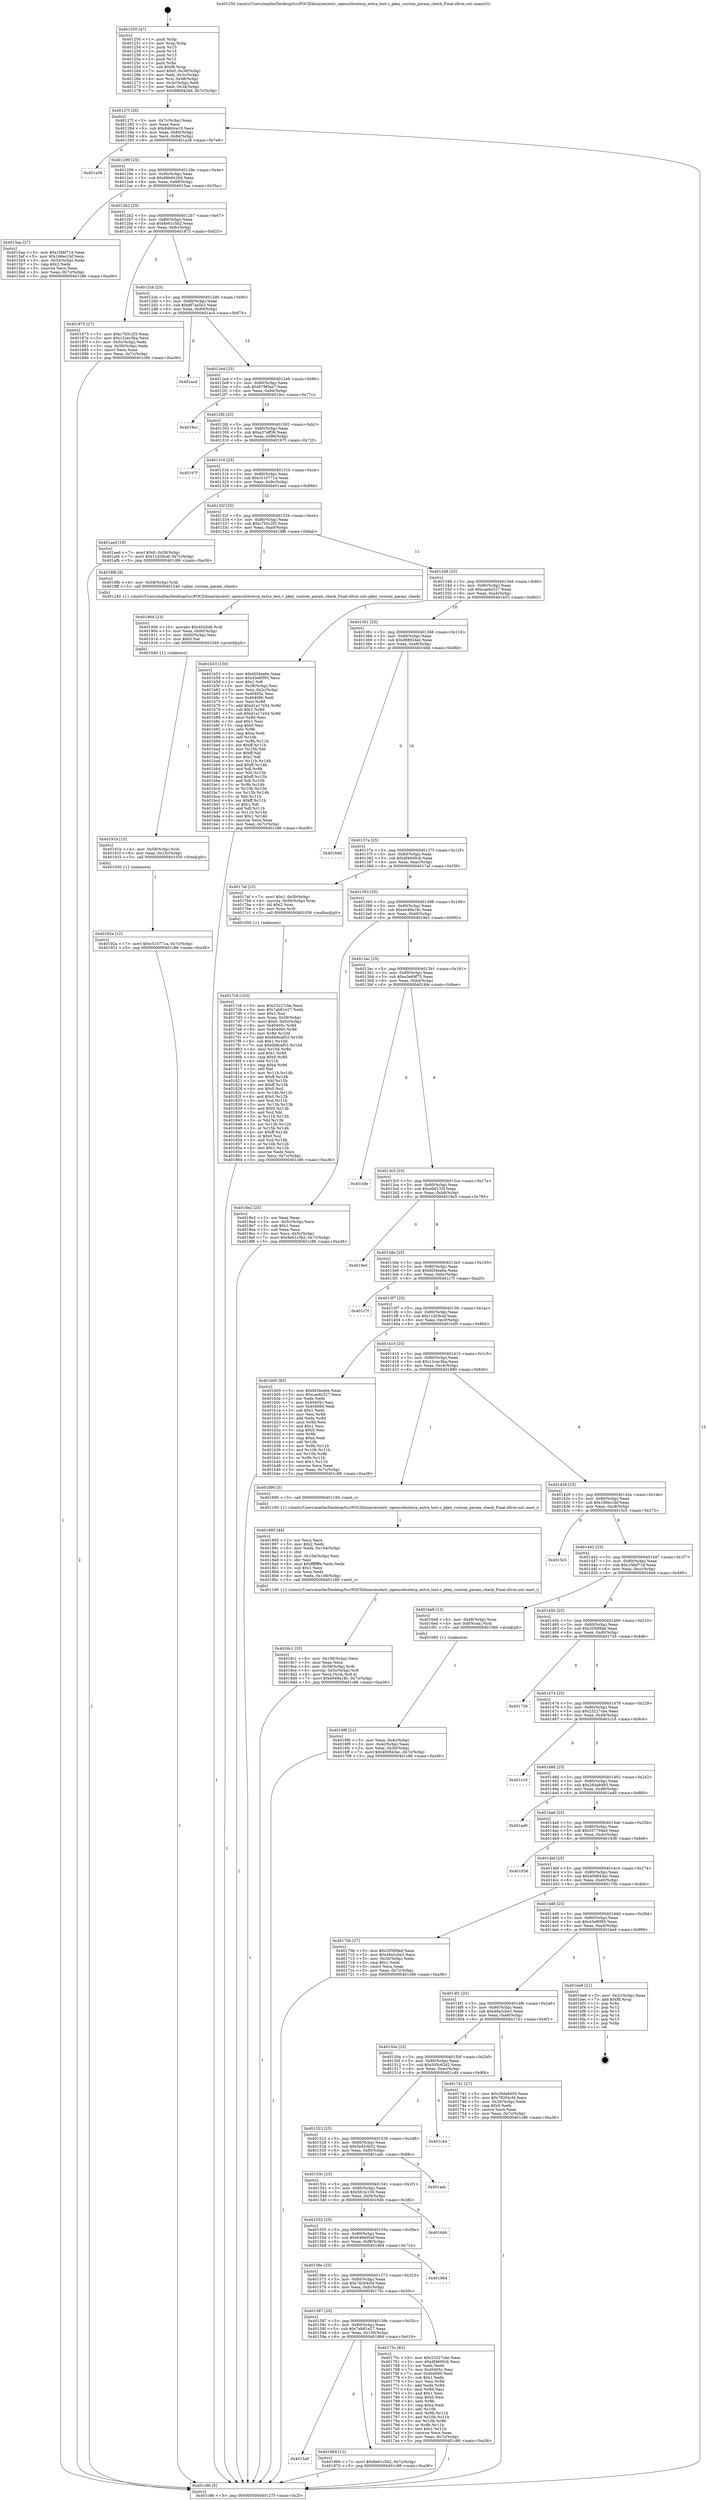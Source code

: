 digraph "0x401250" {
  label = "0x401250 (/mnt/c/Users/mathe/Desktop/tcc/POCII/binaries/extr_openssltestevp_extra_test.c_pkey_custom_param_check_Final-ollvm.out::main(0))"
  labelloc = "t"
  node[shape=record]

  Entry [label="",width=0.3,height=0.3,shape=circle,fillcolor=black,style=filled]
  "0x40127f" [label="{
     0x40127f [26]\l
     | [instrs]\l
     &nbsp;&nbsp;0x40127f \<+3\>: mov -0x7c(%rbp),%eax\l
     &nbsp;&nbsp;0x401282 \<+2\>: mov %eax,%ecx\l
     &nbsp;&nbsp;0x401284 \<+6\>: sub $0x8460ca10,%ecx\l
     &nbsp;&nbsp;0x40128a \<+3\>: mov %eax,-0x80(%rbp)\l
     &nbsp;&nbsp;0x40128d \<+6\>: mov %ecx,-0x84(%rbp)\l
     &nbsp;&nbsp;0x401293 \<+6\>: je 0000000000401a38 \<main+0x7e8\>\l
  }"]
  "0x401a38" [label="{
     0x401a38\l
  }", style=dashed]
  "0x401299" [label="{
     0x401299 [25]\l
     | [instrs]\l
     &nbsp;&nbsp;0x401299 \<+5\>: jmp 000000000040129e \<main+0x4e\>\l
     &nbsp;&nbsp;0x40129e \<+3\>: mov -0x80(%rbp),%eax\l
     &nbsp;&nbsp;0x4012a1 \<+5\>: sub $0x89b9426d,%eax\l
     &nbsp;&nbsp;0x4012a6 \<+6\>: mov %eax,-0x88(%rbp)\l
     &nbsp;&nbsp;0x4012ac \<+6\>: je 00000000004015aa \<main+0x35a\>\l
  }"]
  Exit [label="",width=0.3,height=0.3,shape=circle,fillcolor=black,style=filled,peripheries=2]
  "0x4015aa" [label="{
     0x4015aa [27]\l
     | [instrs]\l
     &nbsp;&nbsp;0x4015aa \<+5\>: mov $0x1f4bf71d,%eax\l
     &nbsp;&nbsp;0x4015af \<+5\>: mov $0x166ec1bf,%ecx\l
     &nbsp;&nbsp;0x4015b4 \<+3\>: mov -0x34(%rbp),%edx\l
     &nbsp;&nbsp;0x4015b7 \<+3\>: cmp $0x2,%edx\l
     &nbsp;&nbsp;0x4015ba \<+3\>: cmovne %ecx,%eax\l
     &nbsp;&nbsp;0x4015bd \<+3\>: mov %eax,-0x7c(%rbp)\l
     &nbsp;&nbsp;0x4015c0 \<+5\>: jmp 0000000000401c86 \<main+0xa36\>\l
  }"]
  "0x4012b2" [label="{
     0x4012b2 [25]\l
     | [instrs]\l
     &nbsp;&nbsp;0x4012b2 \<+5\>: jmp 00000000004012b7 \<main+0x67\>\l
     &nbsp;&nbsp;0x4012b7 \<+3\>: mov -0x80(%rbp),%eax\l
     &nbsp;&nbsp;0x4012ba \<+5\>: sub $0x8e61c5b2,%eax\l
     &nbsp;&nbsp;0x4012bf \<+6\>: mov %eax,-0x8c(%rbp)\l
     &nbsp;&nbsp;0x4012c5 \<+6\>: je 0000000000401875 \<main+0x625\>\l
  }"]
  "0x401c86" [label="{
     0x401c86 [5]\l
     | [instrs]\l
     &nbsp;&nbsp;0x401c86 \<+5\>: jmp 000000000040127f \<main+0x2f\>\l
  }"]
  "0x401250" [label="{
     0x401250 [47]\l
     | [instrs]\l
     &nbsp;&nbsp;0x401250 \<+1\>: push %rbp\l
     &nbsp;&nbsp;0x401251 \<+3\>: mov %rsp,%rbp\l
     &nbsp;&nbsp;0x401254 \<+2\>: push %r15\l
     &nbsp;&nbsp;0x401256 \<+2\>: push %r14\l
     &nbsp;&nbsp;0x401258 \<+2\>: push %r13\l
     &nbsp;&nbsp;0x40125a \<+2\>: push %r12\l
     &nbsp;&nbsp;0x40125c \<+1\>: push %rbx\l
     &nbsp;&nbsp;0x40125d \<+7\>: sub $0xf8,%rsp\l
     &nbsp;&nbsp;0x401264 \<+7\>: movl $0x0,-0x38(%rbp)\l
     &nbsp;&nbsp;0x40126b \<+3\>: mov %edi,-0x3c(%rbp)\l
     &nbsp;&nbsp;0x40126e \<+4\>: mov %rsi,-0x48(%rbp)\l
     &nbsp;&nbsp;0x401272 \<+3\>: mov -0x3c(%rbp),%edi\l
     &nbsp;&nbsp;0x401275 \<+3\>: mov %edi,-0x34(%rbp)\l
     &nbsp;&nbsp;0x401278 \<+7\>: movl $0x89b9426d,-0x7c(%rbp)\l
  }"]
  "0x40192a" [label="{
     0x40192a [12]\l
     | [instrs]\l
     &nbsp;&nbsp;0x40192a \<+7\>: movl $0xc510771a,-0x7c(%rbp)\l
     &nbsp;&nbsp;0x401931 \<+5\>: jmp 0000000000401c86 \<main+0xa36\>\l
  }"]
  "0x401875" [label="{
     0x401875 [27]\l
     | [instrs]\l
     &nbsp;&nbsp;0x401875 \<+5\>: mov $0xc7b5c2f3,%eax\l
     &nbsp;&nbsp;0x40187a \<+5\>: mov $0x12cec3ba,%ecx\l
     &nbsp;&nbsp;0x40187f \<+3\>: mov -0x5c(%rbp),%edx\l
     &nbsp;&nbsp;0x401882 \<+3\>: cmp -0x50(%rbp),%edx\l
     &nbsp;&nbsp;0x401885 \<+3\>: cmovl %ecx,%eax\l
     &nbsp;&nbsp;0x401888 \<+3\>: mov %eax,-0x7c(%rbp)\l
     &nbsp;&nbsp;0x40188b \<+5\>: jmp 0000000000401c86 \<main+0xa36\>\l
  }"]
  "0x4012cb" [label="{
     0x4012cb [25]\l
     | [instrs]\l
     &nbsp;&nbsp;0x4012cb \<+5\>: jmp 00000000004012d0 \<main+0x80\>\l
     &nbsp;&nbsp;0x4012d0 \<+3\>: mov -0x80(%rbp),%eax\l
     &nbsp;&nbsp;0x4012d3 \<+5\>: sub $0x8f7ae5e3,%eax\l
     &nbsp;&nbsp;0x4012d8 \<+6\>: mov %eax,-0x90(%rbp)\l
     &nbsp;&nbsp;0x4012de \<+6\>: je 0000000000401ac4 \<main+0x874\>\l
  }"]
  "0x40191b" [label="{
     0x40191b [15]\l
     | [instrs]\l
     &nbsp;&nbsp;0x40191b \<+4\>: mov -0x58(%rbp),%rdi\l
     &nbsp;&nbsp;0x40191f \<+6\>: mov %eax,-0x10c(%rbp)\l
     &nbsp;&nbsp;0x401925 \<+5\>: call 0000000000401030 \<free@plt\>\l
     | [calls]\l
     &nbsp;&nbsp;0x401030 \{1\} (unknown)\l
  }"]
  "0x401ac4" [label="{
     0x401ac4\l
  }", style=dashed]
  "0x4012e4" [label="{
     0x4012e4 [25]\l
     | [instrs]\l
     &nbsp;&nbsp;0x4012e4 \<+5\>: jmp 00000000004012e9 \<main+0x99\>\l
     &nbsp;&nbsp;0x4012e9 \<+3\>: mov -0x80(%rbp),%eax\l
     &nbsp;&nbsp;0x4012ec \<+5\>: sub $0x979f0aa7,%eax\l
     &nbsp;&nbsp;0x4012f1 \<+6\>: mov %eax,-0x94(%rbp)\l
     &nbsp;&nbsp;0x4012f7 \<+6\>: je 00000000004019cc \<main+0x77c\>\l
  }"]
  "0x401904" [label="{
     0x401904 [23]\l
     | [instrs]\l
     &nbsp;&nbsp;0x401904 \<+10\>: movabs $0x4020d6,%rdi\l
     &nbsp;&nbsp;0x40190e \<+3\>: mov %eax,-0x60(%rbp)\l
     &nbsp;&nbsp;0x401911 \<+3\>: mov -0x60(%rbp),%esi\l
     &nbsp;&nbsp;0x401914 \<+2\>: mov $0x0,%al\l
     &nbsp;&nbsp;0x401916 \<+5\>: call 0000000000401040 \<printf@plt\>\l
     | [calls]\l
     &nbsp;&nbsp;0x401040 \{1\} (unknown)\l
  }"]
  "0x4019cc" [label="{
     0x4019cc\l
  }", style=dashed]
  "0x4012fd" [label="{
     0x4012fd [25]\l
     | [instrs]\l
     &nbsp;&nbsp;0x4012fd \<+5\>: jmp 0000000000401302 \<main+0xb2\>\l
     &nbsp;&nbsp;0x401302 \<+3\>: mov -0x80(%rbp),%eax\l
     &nbsp;&nbsp;0x401305 \<+5\>: sub $0xa37eff36,%eax\l
     &nbsp;&nbsp;0x40130a \<+6\>: mov %eax,-0x98(%rbp)\l
     &nbsp;&nbsp;0x401310 \<+6\>: je 000000000040197f \<main+0x72f\>\l
  }"]
  "0x4018c1" [label="{
     0x4018c1 [33]\l
     | [instrs]\l
     &nbsp;&nbsp;0x4018c1 \<+6\>: mov -0x108(%rbp),%ecx\l
     &nbsp;&nbsp;0x4018c7 \<+3\>: imul %eax,%ecx\l
     &nbsp;&nbsp;0x4018ca \<+4\>: mov -0x58(%rbp),%rdi\l
     &nbsp;&nbsp;0x4018ce \<+4\>: movslq -0x5c(%rbp),%r8\l
     &nbsp;&nbsp;0x4018d2 \<+4\>: mov %ecx,(%rdi,%r8,4)\l
     &nbsp;&nbsp;0x4018d6 \<+7\>: movl $0xe049a18c,-0x7c(%rbp)\l
     &nbsp;&nbsp;0x4018dd \<+5\>: jmp 0000000000401c86 \<main+0xa36\>\l
  }"]
  "0x40197f" [label="{
     0x40197f\l
  }", style=dashed]
  "0x401316" [label="{
     0x401316 [25]\l
     | [instrs]\l
     &nbsp;&nbsp;0x401316 \<+5\>: jmp 000000000040131b \<main+0xcb\>\l
     &nbsp;&nbsp;0x40131b \<+3\>: mov -0x80(%rbp),%eax\l
     &nbsp;&nbsp;0x40131e \<+5\>: sub $0xc510771a,%eax\l
     &nbsp;&nbsp;0x401323 \<+6\>: mov %eax,-0x9c(%rbp)\l
     &nbsp;&nbsp;0x401329 \<+6\>: je 0000000000401aed \<main+0x89d\>\l
  }"]
  "0x401895" [label="{
     0x401895 [44]\l
     | [instrs]\l
     &nbsp;&nbsp;0x401895 \<+2\>: xor %ecx,%ecx\l
     &nbsp;&nbsp;0x401897 \<+5\>: mov $0x2,%edx\l
     &nbsp;&nbsp;0x40189c \<+6\>: mov %edx,-0x104(%rbp)\l
     &nbsp;&nbsp;0x4018a2 \<+1\>: cltd\l
     &nbsp;&nbsp;0x4018a3 \<+6\>: mov -0x104(%rbp),%esi\l
     &nbsp;&nbsp;0x4018a9 \<+2\>: idiv %esi\l
     &nbsp;&nbsp;0x4018ab \<+6\>: imul $0xfffffffe,%edx,%edx\l
     &nbsp;&nbsp;0x4018b1 \<+3\>: sub $0x1,%ecx\l
     &nbsp;&nbsp;0x4018b4 \<+2\>: sub %ecx,%edx\l
     &nbsp;&nbsp;0x4018b6 \<+6\>: mov %edx,-0x108(%rbp)\l
     &nbsp;&nbsp;0x4018bc \<+5\>: call 0000000000401160 \<next_i\>\l
     | [calls]\l
     &nbsp;&nbsp;0x401160 \{1\} (/mnt/c/Users/mathe/Desktop/tcc/POCII/binaries/extr_openssltestevp_extra_test.c_pkey_custom_param_check_Final-ollvm.out::next_i)\l
  }"]
  "0x401aed" [label="{
     0x401aed [19]\l
     | [instrs]\l
     &nbsp;&nbsp;0x401aed \<+7\>: movl $0x0,-0x38(%rbp)\l
     &nbsp;&nbsp;0x401af4 \<+7\>: movl $0x11d29cef,-0x7c(%rbp)\l
     &nbsp;&nbsp;0x401afb \<+5\>: jmp 0000000000401c86 \<main+0xa36\>\l
  }"]
  "0x40132f" [label="{
     0x40132f [25]\l
     | [instrs]\l
     &nbsp;&nbsp;0x40132f \<+5\>: jmp 0000000000401334 \<main+0xe4\>\l
     &nbsp;&nbsp;0x401334 \<+3\>: mov -0x80(%rbp),%eax\l
     &nbsp;&nbsp;0x401337 \<+5\>: sub $0xc7b5c2f3,%eax\l
     &nbsp;&nbsp;0x40133c \<+6\>: mov %eax,-0xa0(%rbp)\l
     &nbsp;&nbsp;0x401342 \<+6\>: je 00000000004018fb \<main+0x6ab\>\l
  }"]
  "0x4015a0" [label="{
     0x4015a0\l
  }", style=dashed]
  "0x4018fb" [label="{
     0x4018fb [9]\l
     | [instrs]\l
     &nbsp;&nbsp;0x4018fb \<+4\>: mov -0x58(%rbp),%rdi\l
     &nbsp;&nbsp;0x4018ff \<+5\>: call 0000000000401240 \<pkey_custom_param_check\>\l
     | [calls]\l
     &nbsp;&nbsp;0x401240 \{1\} (/mnt/c/Users/mathe/Desktop/tcc/POCII/binaries/extr_openssltestevp_extra_test.c_pkey_custom_param_check_Final-ollvm.out::pkey_custom_param_check)\l
  }"]
  "0x401348" [label="{
     0x401348 [25]\l
     | [instrs]\l
     &nbsp;&nbsp;0x401348 \<+5\>: jmp 000000000040134d \<main+0xfd\>\l
     &nbsp;&nbsp;0x40134d \<+3\>: mov -0x80(%rbp),%eax\l
     &nbsp;&nbsp;0x401350 \<+5\>: sub $0xcae6c527,%eax\l
     &nbsp;&nbsp;0x401355 \<+6\>: mov %eax,-0xa4(%rbp)\l
     &nbsp;&nbsp;0x40135b \<+6\>: je 0000000000401b53 \<main+0x903\>\l
  }"]
  "0x401869" [label="{
     0x401869 [12]\l
     | [instrs]\l
     &nbsp;&nbsp;0x401869 \<+7\>: movl $0x8e61c5b2,-0x7c(%rbp)\l
     &nbsp;&nbsp;0x401870 \<+5\>: jmp 0000000000401c86 \<main+0xa36\>\l
  }"]
  "0x401b53" [label="{
     0x401b53 [150]\l
     | [instrs]\l
     &nbsp;&nbsp;0x401b53 \<+5\>: mov $0xfd34ea6e,%eax\l
     &nbsp;&nbsp;0x401b58 \<+5\>: mov $0x43ef0f95,%ecx\l
     &nbsp;&nbsp;0x401b5d \<+2\>: mov $0x1,%dl\l
     &nbsp;&nbsp;0x401b5f \<+3\>: mov -0x38(%rbp),%esi\l
     &nbsp;&nbsp;0x401b62 \<+3\>: mov %esi,-0x2c(%rbp)\l
     &nbsp;&nbsp;0x401b65 \<+7\>: mov 0x40405c,%esi\l
     &nbsp;&nbsp;0x401b6c \<+7\>: mov 0x404060,%edi\l
     &nbsp;&nbsp;0x401b73 \<+3\>: mov %esi,%r8d\l
     &nbsp;&nbsp;0x401b76 \<+7\>: add $0xd1a17e54,%r8d\l
     &nbsp;&nbsp;0x401b7d \<+4\>: sub $0x1,%r8d\l
     &nbsp;&nbsp;0x401b81 \<+7\>: sub $0xd1a17e54,%r8d\l
     &nbsp;&nbsp;0x401b88 \<+4\>: imul %r8d,%esi\l
     &nbsp;&nbsp;0x401b8c \<+3\>: and $0x1,%esi\l
     &nbsp;&nbsp;0x401b8f \<+3\>: cmp $0x0,%esi\l
     &nbsp;&nbsp;0x401b92 \<+4\>: sete %r9b\l
     &nbsp;&nbsp;0x401b96 \<+3\>: cmp $0xa,%edi\l
     &nbsp;&nbsp;0x401b99 \<+4\>: setl %r10b\l
     &nbsp;&nbsp;0x401b9d \<+3\>: mov %r9b,%r11b\l
     &nbsp;&nbsp;0x401ba0 \<+4\>: xor $0xff,%r11b\l
     &nbsp;&nbsp;0x401ba4 \<+3\>: mov %r10b,%bl\l
     &nbsp;&nbsp;0x401ba7 \<+3\>: xor $0xff,%bl\l
     &nbsp;&nbsp;0x401baa \<+3\>: xor $0x1,%dl\l
     &nbsp;&nbsp;0x401bad \<+3\>: mov %r11b,%r14b\l
     &nbsp;&nbsp;0x401bb0 \<+4\>: and $0xff,%r14b\l
     &nbsp;&nbsp;0x401bb4 \<+3\>: and %dl,%r9b\l
     &nbsp;&nbsp;0x401bb7 \<+3\>: mov %bl,%r15b\l
     &nbsp;&nbsp;0x401bba \<+4\>: and $0xff,%r15b\l
     &nbsp;&nbsp;0x401bbe \<+3\>: and %dl,%r10b\l
     &nbsp;&nbsp;0x401bc1 \<+3\>: or %r9b,%r14b\l
     &nbsp;&nbsp;0x401bc4 \<+3\>: or %r10b,%r15b\l
     &nbsp;&nbsp;0x401bc7 \<+3\>: xor %r15b,%r14b\l
     &nbsp;&nbsp;0x401bca \<+3\>: or %bl,%r11b\l
     &nbsp;&nbsp;0x401bcd \<+4\>: xor $0xff,%r11b\l
     &nbsp;&nbsp;0x401bd1 \<+3\>: or $0x1,%dl\l
     &nbsp;&nbsp;0x401bd4 \<+3\>: and %dl,%r11b\l
     &nbsp;&nbsp;0x401bd7 \<+3\>: or %r11b,%r14b\l
     &nbsp;&nbsp;0x401bda \<+4\>: test $0x1,%r14b\l
     &nbsp;&nbsp;0x401bde \<+3\>: cmovne %ecx,%eax\l
     &nbsp;&nbsp;0x401be1 \<+3\>: mov %eax,-0x7c(%rbp)\l
     &nbsp;&nbsp;0x401be4 \<+5\>: jmp 0000000000401c86 \<main+0xa36\>\l
  }"]
  "0x401361" [label="{
     0x401361 [25]\l
     | [instrs]\l
     &nbsp;&nbsp;0x401361 \<+5\>: jmp 0000000000401366 \<main+0x116\>\l
     &nbsp;&nbsp;0x401366 \<+3\>: mov -0x80(%rbp),%eax\l
     &nbsp;&nbsp;0x401369 \<+5\>: sub $0xd88924ec,%eax\l
     &nbsp;&nbsp;0x40136e \<+6\>: mov %eax,-0xa8(%rbp)\l
     &nbsp;&nbsp;0x401374 \<+6\>: je 00000000004016dd \<main+0x48d\>\l
  }"]
  "0x4017c6" [label="{
     0x4017c6 [163]\l
     | [instrs]\l
     &nbsp;&nbsp;0x4017c6 \<+5\>: mov $0x23227cbe,%ecx\l
     &nbsp;&nbsp;0x4017cb \<+5\>: mov $0x7ab81e27,%edx\l
     &nbsp;&nbsp;0x4017d0 \<+3\>: mov $0x1,%sil\l
     &nbsp;&nbsp;0x4017d3 \<+4\>: mov %rax,-0x58(%rbp)\l
     &nbsp;&nbsp;0x4017d7 \<+7\>: movl $0x0,-0x5c(%rbp)\l
     &nbsp;&nbsp;0x4017de \<+8\>: mov 0x40405c,%r8d\l
     &nbsp;&nbsp;0x4017e6 \<+8\>: mov 0x404060,%r9d\l
     &nbsp;&nbsp;0x4017ee \<+3\>: mov %r8d,%r10d\l
     &nbsp;&nbsp;0x4017f1 \<+7\>: add $0x6b8caf53,%r10d\l
     &nbsp;&nbsp;0x4017f8 \<+4\>: sub $0x1,%r10d\l
     &nbsp;&nbsp;0x4017fc \<+7\>: sub $0x6b8caf53,%r10d\l
     &nbsp;&nbsp;0x401803 \<+4\>: imul %r10d,%r8d\l
     &nbsp;&nbsp;0x401807 \<+4\>: and $0x1,%r8d\l
     &nbsp;&nbsp;0x40180b \<+4\>: cmp $0x0,%r8d\l
     &nbsp;&nbsp;0x40180f \<+4\>: sete %r11b\l
     &nbsp;&nbsp;0x401813 \<+4\>: cmp $0xa,%r9d\l
     &nbsp;&nbsp;0x401817 \<+3\>: setl %bl\l
     &nbsp;&nbsp;0x40181a \<+3\>: mov %r11b,%r14b\l
     &nbsp;&nbsp;0x40181d \<+4\>: xor $0xff,%r14b\l
     &nbsp;&nbsp;0x401821 \<+3\>: mov %bl,%r15b\l
     &nbsp;&nbsp;0x401824 \<+4\>: xor $0xff,%r15b\l
     &nbsp;&nbsp;0x401828 \<+4\>: xor $0x0,%sil\l
     &nbsp;&nbsp;0x40182c \<+3\>: mov %r14b,%r12b\l
     &nbsp;&nbsp;0x40182f \<+4\>: and $0x0,%r12b\l
     &nbsp;&nbsp;0x401833 \<+3\>: and %sil,%r11b\l
     &nbsp;&nbsp;0x401836 \<+3\>: mov %r15b,%r13b\l
     &nbsp;&nbsp;0x401839 \<+4\>: and $0x0,%r13b\l
     &nbsp;&nbsp;0x40183d \<+3\>: and %sil,%bl\l
     &nbsp;&nbsp;0x401840 \<+3\>: or %r11b,%r12b\l
     &nbsp;&nbsp;0x401843 \<+3\>: or %bl,%r13b\l
     &nbsp;&nbsp;0x401846 \<+3\>: xor %r13b,%r12b\l
     &nbsp;&nbsp;0x401849 \<+3\>: or %r15b,%r14b\l
     &nbsp;&nbsp;0x40184c \<+4\>: xor $0xff,%r14b\l
     &nbsp;&nbsp;0x401850 \<+4\>: or $0x0,%sil\l
     &nbsp;&nbsp;0x401854 \<+3\>: and %sil,%r14b\l
     &nbsp;&nbsp;0x401857 \<+3\>: or %r14b,%r12b\l
     &nbsp;&nbsp;0x40185a \<+4\>: test $0x1,%r12b\l
     &nbsp;&nbsp;0x40185e \<+3\>: cmovne %edx,%ecx\l
     &nbsp;&nbsp;0x401861 \<+3\>: mov %ecx,-0x7c(%rbp)\l
     &nbsp;&nbsp;0x401864 \<+5\>: jmp 0000000000401c86 \<main+0xa36\>\l
  }"]
  "0x4016dd" [label="{
     0x4016dd\l
  }", style=dashed]
  "0x40137a" [label="{
     0x40137a [25]\l
     | [instrs]\l
     &nbsp;&nbsp;0x40137a \<+5\>: jmp 000000000040137f \<main+0x12f\>\l
     &nbsp;&nbsp;0x40137f \<+3\>: mov -0x80(%rbp),%eax\l
     &nbsp;&nbsp;0x401382 \<+5\>: sub $0xdf4600cb,%eax\l
     &nbsp;&nbsp;0x401387 \<+6\>: mov %eax,-0xac(%rbp)\l
     &nbsp;&nbsp;0x40138d \<+6\>: je 00000000004017af \<main+0x55f\>\l
  }"]
  "0x401587" [label="{
     0x401587 [25]\l
     | [instrs]\l
     &nbsp;&nbsp;0x401587 \<+5\>: jmp 000000000040158c \<main+0x33c\>\l
     &nbsp;&nbsp;0x40158c \<+3\>: mov -0x80(%rbp),%eax\l
     &nbsp;&nbsp;0x40158f \<+5\>: sub $0x7ab81e27,%eax\l
     &nbsp;&nbsp;0x401594 \<+6\>: mov %eax,-0x100(%rbp)\l
     &nbsp;&nbsp;0x40159a \<+6\>: je 0000000000401869 \<main+0x619\>\l
  }"]
  "0x4017af" [label="{
     0x4017af [23]\l
     | [instrs]\l
     &nbsp;&nbsp;0x4017af \<+7\>: movl $0x1,-0x50(%rbp)\l
     &nbsp;&nbsp;0x4017b6 \<+4\>: movslq -0x50(%rbp),%rax\l
     &nbsp;&nbsp;0x4017ba \<+4\>: shl $0x2,%rax\l
     &nbsp;&nbsp;0x4017be \<+3\>: mov %rax,%rdi\l
     &nbsp;&nbsp;0x4017c1 \<+5\>: call 0000000000401050 \<malloc@plt\>\l
     | [calls]\l
     &nbsp;&nbsp;0x401050 \{1\} (unknown)\l
  }"]
  "0x401393" [label="{
     0x401393 [25]\l
     | [instrs]\l
     &nbsp;&nbsp;0x401393 \<+5\>: jmp 0000000000401398 \<main+0x148\>\l
     &nbsp;&nbsp;0x401398 \<+3\>: mov -0x80(%rbp),%eax\l
     &nbsp;&nbsp;0x40139b \<+5\>: sub $0xe049a18c,%eax\l
     &nbsp;&nbsp;0x4013a0 \<+6\>: mov %eax,-0xb0(%rbp)\l
     &nbsp;&nbsp;0x4013a6 \<+6\>: je 00000000004018e2 \<main+0x692\>\l
  }"]
  "0x40175c" [label="{
     0x40175c [83]\l
     | [instrs]\l
     &nbsp;&nbsp;0x40175c \<+5\>: mov $0x23227cbe,%eax\l
     &nbsp;&nbsp;0x401761 \<+5\>: mov $0xdf4600cb,%ecx\l
     &nbsp;&nbsp;0x401766 \<+2\>: xor %edx,%edx\l
     &nbsp;&nbsp;0x401768 \<+7\>: mov 0x40405c,%esi\l
     &nbsp;&nbsp;0x40176f \<+7\>: mov 0x404060,%edi\l
     &nbsp;&nbsp;0x401776 \<+3\>: sub $0x1,%edx\l
     &nbsp;&nbsp;0x401779 \<+3\>: mov %esi,%r8d\l
     &nbsp;&nbsp;0x40177c \<+3\>: add %edx,%r8d\l
     &nbsp;&nbsp;0x40177f \<+4\>: imul %r8d,%esi\l
     &nbsp;&nbsp;0x401783 \<+3\>: and $0x1,%esi\l
     &nbsp;&nbsp;0x401786 \<+3\>: cmp $0x0,%esi\l
     &nbsp;&nbsp;0x401789 \<+4\>: sete %r9b\l
     &nbsp;&nbsp;0x40178d \<+3\>: cmp $0xa,%edi\l
     &nbsp;&nbsp;0x401790 \<+4\>: setl %r10b\l
     &nbsp;&nbsp;0x401794 \<+3\>: mov %r9b,%r11b\l
     &nbsp;&nbsp;0x401797 \<+3\>: and %r10b,%r11b\l
     &nbsp;&nbsp;0x40179a \<+3\>: xor %r10b,%r9b\l
     &nbsp;&nbsp;0x40179d \<+3\>: or %r9b,%r11b\l
     &nbsp;&nbsp;0x4017a0 \<+4\>: test $0x1,%r11b\l
     &nbsp;&nbsp;0x4017a4 \<+3\>: cmovne %ecx,%eax\l
     &nbsp;&nbsp;0x4017a7 \<+3\>: mov %eax,-0x7c(%rbp)\l
     &nbsp;&nbsp;0x4017aa \<+5\>: jmp 0000000000401c86 \<main+0xa36\>\l
  }"]
  "0x4018e2" [label="{
     0x4018e2 [25]\l
     | [instrs]\l
     &nbsp;&nbsp;0x4018e2 \<+2\>: xor %eax,%eax\l
     &nbsp;&nbsp;0x4018e4 \<+3\>: mov -0x5c(%rbp),%ecx\l
     &nbsp;&nbsp;0x4018e7 \<+3\>: sub $0x1,%eax\l
     &nbsp;&nbsp;0x4018ea \<+2\>: sub %eax,%ecx\l
     &nbsp;&nbsp;0x4018ec \<+3\>: mov %ecx,-0x5c(%rbp)\l
     &nbsp;&nbsp;0x4018ef \<+7\>: movl $0x8e61c5b2,-0x7c(%rbp)\l
     &nbsp;&nbsp;0x4018f6 \<+5\>: jmp 0000000000401c86 \<main+0xa36\>\l
  }"]
  "0x4013ac" [label="{
     0x4013ac [25]\l
     | [instrs]\l
     &nbsp;&nbsp;0x4013ac \<+5\>: jmp 00000000004013b1 \<main+0x161\>\l
     &nbsp;&nbsp;0x4013b1 \<+3\>: mov -0x80(%rbp),%eax\l
     &nbsp;&nbsp;0x4013b4 \<+5\>: sub $0xe3e69f75,%eax\l
     &nbsp;&nbsp;0x4013b9 \<+6\>: mov %eax,-0xb4(%rbp)\l
     &nbsp;&nbsp;0x4013bf \<+6\>: je 0000000000401bfe \<main+0x9ae\>\l
  }"]
  "0x40156e" [label="{
     0x40156e [25]\l
     | [instrs]\l
     &nbsp;&nbsp;0x40156e \<+5\>: jmp 0000000000401573 \<main+0x323\>\l
     &nbsp;&nbsp;0x401573 \<+3\>: mov -0x80(%rbp),%eax\l
     &nbsp;&nbsp;0x401576 \<+5\>: sub $0x78204cf4,%eax\l
     &nbsp;&nbsp;0x40157b \<+6\>: mov %eax,-0xfc(%rbp)\l
     &nbsp;&nbsp;0x401581 \<+6\>: je 000000000040175c \<main+0x50c\>\l
  }"]
  "0x401bfe" [label="{
     0x401bfe\l
  }", style=dashed]
  "0x4013c5" [label="{
     0x4013c5 [25]\l
     | [instrs]\l
     &nbsp;&nbsp;0x4013c5 \<+5\>: jmp 00000000004013ca \<main+0x17a\>\l
     &nbsp;&nbsp;0x4013ca \<+3\>: mov -0x80(%rbp),%eax\l
     &nbsp;&nbsp;0x4013cd \<+5\>: sub $0xefaf132f,%eax\l
     &nbsp;&nbsp;0x4013d2 \<+6\>: mov %eax,-0xb8(%rbp)\l
     &nbsp;&nbsp;0x4013d8 \<+6\>: je 00000000004019e5 \<main+0x795\>\l
  }"]
  "0x401964" [label="{
     0x401964\l
  }", style=dashed]
  "0x4019e5" [label="{
     0x4019e5\l
  }", style=dashed]
  "0x4013de" [label="{
     0x4013de [25]\l
     | [instrs]\l
     &nbsp;&nbsp;0x4013de \<+5\>: jmp 00000000004013e3 \<main+0x193\>\l
     &nbsp;&nbsp;0x4013e3 \<+3\>: mov -0x80(%rbp),%eax\l
     &nbsp;&nbsp;0x4013e6 \<+5\>: sub $0xfd34ea6e,%eax\l
     &nbsp;&nbsp;0x4013eb \<+6\>: mov %eax,-0xbc(%rbp)\l
     &nbsp;&nbsp;0x4013f1 \<+6\>: je 0000000000401c7f \<main+0xa2f\>\l
  }"]
  "0x401555" [label="{
     0x401555 [25]\l
     | [instrs]\l
     &nbsp;&nbsp;0x401555 \<+5\>: jmp 000000000040155a \<main+0x30a\>\l
     &nbsp;&nbsp;0x40155a \<+3\>: mov -0x80(%rbp),%eax\l
     &nbsp;&nbsp;0x40155d \<+5\>: sub $0x649e05af,%eax\l
     &nbsp;&nbsp;0x401562 \<+6\>: mov %eax,-0xf8(%rbp)\l
     &nbsp;&nbsp;0x401568 \<+6\>: je 0000000000401964 \<main+0x714\>\l
  }"]
  "0x401c7f" [label="{
     0x401c7f\l
  }", style=dashed]
  "0x4013f7" [label="{
     0x4013f7 [25]\l
     | [instrs]\l
     &nbsp;&nbsp;0x4013f7 \<+5\>: jmp 00000000004013fc \<main+0x1ac\>\l
     &nbsp;&nbsp;0x4013fc \<+3\>: mov -0x80(%rbp),%eax\l
     &nbsp;&nbsp;0x4013ff \<+5\>: sub $0x11d29cef,%eax\l
     &nbsp;&nbsp;0x401404 \<+6\>: mov %eax,-0xc0(%rbp)\l
     &nbsp;&nbsp;0x40140a \<+6\>: je 0000000000401b00 \<main+0x8b0\>\l
  }"]
  "0x40164b" [label="{
     0x40164b\l
  }", style=dashed]
  "0x401b00" [label="{
     0x401b00 [83]\l
     | [instrs]\l
     &nbsp;&nbsp;0x401b00 \<+5\>: mov $0xfd34ea6e,%eax\l
     &nbsp;&nbsp;0x401b05 \<+5\>: mov $0xcae6c527,%ecx\l
     &nbsp;&nbsp;0x401b0a \<+2\>: xor %edx,%edx\l
     &nbsp;&nbsp;0x401b0c \<+7\>: mov 0x40405c,%esi\l
     &nbsp;&nbsp;0x401b13 \<+7\>: mov 0x404060,%edi\l
     &nbsp;&nbsp;0x401b1a \<+3\>: sub $0x1,%edx\l
     &nbsp;&nbsp;0x401b1d \<+3\>: mov %esi,%r8d\l
     &nbsp;&nbsp;0x401b20 \<+3\>: add %edx,%r8d\l
     &nbsp;&nbsp;0x401b23 \<+4\>: imul %r8d,%esi\l
     &nbsp;&nbsp;0x401b27 \<+3\>: and $0x1,%esi\l
     &nbsp;&nbsp;0x401b2a \<+3\>: cmp $0x0,%esi\l
     &nbsp;&nbsp;0x401b2d \<+4\>: sete %r9b\l
     &nbsp;&nbsp;0x401b31 \<+3\>: cmp $0xa,%edi\l
     &nbsp;&nbsp;0x401b34 \<+4\>: setl %r10b\l
     &nbsp;&nbsp;0x401b38 \<+3\>: mov %r9b,%r11b\l
     &nbsp;&nbsp;0x401b3b \<+3\>: and %r10b,%r11b\l
     &nbsp;&nbsp;0x401b3e \<+3\>: xor %r10b,%r9b\l
     &nbsp;&nbsp;0x401b41 \<+3\>: or %r9b,%r11b\l
     &nbsp;&nbsp;0x401b44 \<+4\>: test $0x1,%r11b\l
     &nbsp;&nbsp;0x401b48 \<+3\>: cmovne %ecx,%eax\l
     &nbsp;&nbsp;0x401b4b \<+3\>: mov %eax,-0x7c(%rbp)\l
     &nbsp;&nbsp;0x401b4e \<+5\>: jmp 0000000000401c86 \<main+0xa36\>\l
  }"]
  "0x401410" [label="{
     0x401410 [25]\l
     | [instrs]\l
     &nbsp;&nbsp;0x401410 \<+5\>: jmp 0000000000401415 \<main+0x1c5\>\l
     &nbsp;&nbsp;0x401415 \<+3\>: mov -0x80(%rbp),%eax\l
     &nbsp;&nbsp;0x401418 \<+5\>: sub $0x12cec3ba,%eax\l
     &nbsp;&nbsp;0x40141d \<+6\>: mov %eax,-0xc4(%rbp)\l
     &nbsp;&nbsp;0x401423 \<+6\>: je 0000000000401890 \<main+0x640\>\l
  }"]
  "0x40153c" [label="{
     0x40153c [25]\l
     | [instrs]\l
     &nbsp;&nbsp;0x40153c \<+5\>: jmp 0000000000401541 \<main+0x2f1\>\l
     &nbsp;&nbsp;0x401541 \<+3\>: mov -0x80(%rbp),%eax\l
     &nbsp;&nbsp;0x401544 \<+5\>: sub $0x5fc3c150,%eax\l
     &nbsp;&nbsp;0x401549 \<+6\>: mov %eax,-0xf4(%rbp)\l
     &nbsp;&nbsp;0x40154f \<+6\>: je 000000000040164b \<main+0x3fb\>\l
  }"]
  "0x401890" [label="{
     0x401890 [5]\l
     | [instrs]\l
     &nbsp;&nbsp;0x401890 \<+5\>: call 0000000000401160 \<next_i\>\l
     | [calls]\l
     &nbsp;&nbsp;0x401160 \{1\} (/mnt/c/Users/mathe/Desktop/tcc/POCII/binaries/extr_openssltestevp_extra_test.c_pkey_custom_param_check_Final-ollvm.out::next_i)\l
  }"]
  "0x401429" [label="{
     0x401429 [25]\l
     | [instrs]\l
     &nbsp;&nbsp;0x401429 \<+5\>: jmp 000000000040142e \<main+0x1de\>\l
     &nbsp;&nbsp;0x40142e \<+3\>: mov -0x80(%rbp),%eax\l
     &nbsp;&nbsp;0x401431 \<+5\>: sub $0x166ec1bf,%eax\l
     &nbsp;&nbsp;0x401436 \<+6\>: mov %eax,-0xc8(%rbp)\l
     &nbsp;&nbsp;0x40143c \<+6\>: je 00000000004015c5 \<main+0x375\>\l
  }"]
  "0x401adc" [label="{
     0x401adc\l
  }", style=dashed]
  "0x4015c5" [label="{
     0x4015c5\l
  }", style=dashed]
  "0x401442" [label="{
     0x401442 [25]\l
     | [instrs]\l
     &nbsp;&nbsp;0x401442 \<+5\>: jmp 0000000000401447 \<main+0x1f7\>\l
     &nbsp;&nbsp;0x401447 \<+3\>: mov -0x80(%rbp),%eax\l
     &nbsp;&nbsp;0x40144a \<+5\>: sub $0x1f4bf71d,%eax\l
     &nbsp;&nbsp;0x40144f \<+6\>: mov %eax,-0xcc(%rbp)\l
     &nbsp;&nbsp;0x401455 \<+6\>: je 00000000004016e9 \<main+0x499\>\l
  }"]
  "0x401523" [label="{
     0x401523 [25]\l
     | [instrs]\l
     &nbsp;&nbsp;0x401523 \<+5\>: jmp 0000000000401528 \<main+0x2d8\>\l
     &nbsp;&nbsp;0x401528 \<+3\>: mov -0x80(%rbp),%eax\l
     &nbsp;&nbsp;0x40152b \<+5\>: sub $0x5e453b52,%eax\l
     &nbsp;&nbsp;0x401530 \<+6\>: mov %eax,-0xf0(%rbp)\l
     &nbsp;&nbsp;0x401536 \<+6\>: je 0000000000401adc \<main+0x88c\>\l
  }"]
  "0x4016e9" [label="{
     0x4016e9 [13]\l
     | [instrs]\l
     &nbsp;&nbsp;0x4016e9 \<+4\>: mov -0x48(%rbp),%rax\l
     &nbsp;&nbsp;0x4016ed \<+4\>: mov 0x8(%rax),%rdi\l
     &nbsp;&nbsp;0x4016f1 \<+5\>: call 0000000000401060 \<atoi@plt\>\l
     | [calls]\l
     &nbsp;&nbsp;0x401060 \{1\} (unknown)\l
  }"]
  "0x40145b" [label="{
     0x40145b [25]\l
     | [instrs]\l
     &nbsp;&nbsp;0x40145b \<+5\>: jmp 0000000000401460 \<main+0x210\>\l
     &nbsp;&nbsp;0x401460 \<+3\>: mov -0x80(%rbp),%eax\l
     &nbsp;&nbsp;0x401463 \<+5\>: sub $0x205f0fad,%eax\l
     &nbsp;&nbsp;0x401468 \<+6\>: mov %eax,-0xd0(%rbp)\l
     &nbsp;&nbsp;0x40146e \<+6\>: je 0000000000401726 \<main+0x4d6\>\l
  }"]
  "0x4016f6" [label="{
     0x4016f6 [21]\l
     | [instrs]\l
     &nbsp;&nbsp;0x4016f6 \<+3\>: mov %eax,-0x4c(%rbp)\l
     &nbsp;&nbsp;0x4016f9 \<+3\>: mov -0x4c(%rbp),%eax\l
     &nbsp;&nbsp;0x4016fc \<+3\>: mov %eax,-0x30(%rbp)\l
     &nbsp;&nbsp;0x4016ff \<+7\>: movl $0x400843ec,-0x7c(%rbp)\l
     &nbsp;&nbsp;0x401706 \<+5\>: jmp 0000000000401c86 \<main+0xa36\>\l
  }"]
  "0x401c44" [label="{
     0x401c44\l
  }", style=dashed]
  "0x401726" [label="{
     0x401726\l
  }", style=dashed]
  "0x401474" [label="{
     0x401474 [25]\l
     | [instrs]\l
     &nbsp;&nbsp;0x401474 \<+5\>: jmp 0000000000401479 \<main+0x229\>\l
     &nbsp;&nbsp;0x401479 \<+3\>: mov -0x80(%rbp),%eax\l
     &nbsp;&nbsp;0x40147c \<+5\>: sub $0x23227cbe,%eax\l
     &nbsp;&nbsp;0x401481 \<+6\>: mov %eax,-0xd4(%rbp)\l
     &nbsp;&nbsp;0x401487 \<+6\>: je 0000000000401c16 \<main+0x9c6\>\l
  }"]
  "0x40150a" [label="{
     0x40150a [25]\l
     | [instrs]\l
     &nbsp;&nbsp;0x40150a \<+5\>: jmp 000000000040150f \<main+0x2bf\>\l
     &nbsp;&nbsp;0x40150f \<+3\>: mov -0x80(%rbp),%eax\l
     &nbsp;&nbsp;0x401512 \<+5\>: sub $0x505c62d2,%eax\l
     &nbsp;&nbsp;0x401517 \<+6\>: mov %eax,-0xec(%rbp)\l
     &nbsp;&nbsp;0x40151d \<+6\>: je 0000000000401c44 \<main+0x9f4\>\l
  }"]
  "0x401c16" [label="{
     0x401c16\l
  }", style=dashed]
  "0x40148d" [label="{
     0x40148d [25]\l
     | [instrs]\l
     &nbsp;&nbsp;0x40148d \<+5\>: jmp 0000000000401492 \<main+0x242\>\l
     &nbsp;&nbsp;0x401492 \<+3\>: mov -0x80(%rbp),%eax\l
     &nbsp;&nbsp;0x401495 \<+5\>: sub $0x26da8493,%eax\l
     &nbsp;&nbsp;0x40149a \<+6\>: mov %eax,-0xd8(%rbp)\l
     &nbsp;&nbsp;0x4014a0 \<+6\>: je 0000000000401ad0 \<main+0x880\>\l
  }"]
  "0x401741" [label="{
     0x401741 [27]\l
     | [instrs]\l
     &nbsp;&nbsp;0x401741 \<+5\>: mov $0x26da8493,%eax\l
     &nbsp;&nbsp;0x401746 \<+5\>: mov $0x78204cf4,%ecx\l
     &nbsp;&nbsp;0x40174b \<+3\>: mov -0x30(%rbp),%edx\l
     &nbsp;&nbsp;0x40174e \<+3\>: cmp $0x0,%edx\l
     &nbsp;&nbsp;0x401751 \<+3\>: cmove %ecx,%eax\l
     &nbsp;&nbsp;0x401754 \<+3\>: mov %eax,-0x7c(%rbp)\l
     &nbsp;&nbsp;0x401757 \<+5\>: jmp 0000000000401c86 \<main+0xa36\>\l
  }"]
  "0x401ad0" [label="{
     0x401ad0\l
  }", style=dashed]
  "0x4014a6" [label="{
     0x4014a6 [25]\l
     | [instrs]\l
     &nbsp;&nbsp;0x4014a6 \<+5\>: jmp 00000000004014ab \<main+0x25b\>\l
     &nbsp;&nbsp;0x4014ab \<+3\>: mov -0x80(%rbp),%eax\l
     &nbsp;&nbsp;0x4014ae \<+5\>: sub $0x357704a5,%eax\l
     &nbsp;&nbsp;0x4014b3 \<+6\>: mov %eax,-0xdc(%rbp)\l
     &nbsp;&nbsp;0x4014b9 \<+6\>: je 0000000000401936 \<main+0x6e6\>\l
  }"]
  "0x4014f1" [label="{
     0x4014f1 [25]\l
     | [instrs]\l
     &nbsp;&nbsp;0x4014f1 \<+5\>: jmp 00000000004014f6 \<main+0x2a6\>\l
     &nbsp;&nbsp;0x4014f6 \<+3\>: mov -0x80(%rbp),%eax\l
     &nbsp;&nbsp;0x4014f9 \<+5\>: sub $0x48a2cbe2,%eax\l
     &nbsp;&nbsp;0x4014fe \<+6\>: mov %eax,-0xe8(%rbp)\l
     &nbsp;&nbsp;0x401504 \<+6\>: je 0000000000401741 \<main+0x4f1\>\l
  }"]
  "0x401936" [label="{
     0x401936\l
  }", style=dashed]
  "0x4014bf" [label="{
     0x4014bf [25]\l
     | [instrs]\l
     &nbsp;&nbsp;0x4014bf \<+5\>: jmp 00000000004014c4 \<main+0x274\>\l
     &nbsp;&nbsp;0x4014c4 \<+3\>: mov -0x80(%rbp),%eax\l
     &nbsp;&nbsp;0x4014c7 \<+5\>: sub $0x400843ec,%eax\l
     &nbsp;&nbsp;0x4014cc \<+6\>: mov %eax,-0xe0(%rbp)\l
     &nbsp;&nbsp;0x4014d2 \<+6\>: je 000000000040170b \<main+0x4bb\>\l
  }"]
  "0x401be9" [label="{
     0x401be9 [21]\l
     | [instrs]\l
     &nbsp;&nbsp;0x401be9 \<+3\>: mov -0x2c(%rbp),%eax\l
     &nbsp;&nbsp;0x401bec \<+7\>: add $0xf8,%rsp\l
     &nbsp;&nbsp;0x401bf3 \<+1\>: pop %rbx\l
     &nbsp;&nbsp;0x401bf4 \<+2\>: pop %r12\l
     &nbsp;&nbsp;0x401bf6 \<+2\>: pop %r13\l
     &nbsp;&nbsp;0x401bf8 \<+2\>: pop %r14\l
     &nbsp;&nbsp;0x401bfa \<+2\>: pop %r15\l
     &nbsp;&nbsp;0x401bfc \<+1\>: pop %rbp\l
     &nbsp;&nbsp;0x401bfd \<+1\>: ret\l
  }"]
  "0x40170b" [label="{
     0x40170b [27]\l
     | [instrs]\l
     &nbsp;&nbsp;0x40170b \<+5\>: mov $0x205f0fad,%eax\l
     &nbsp;&nbsp;0x401710 \<+5\>: mov $0x48a2cbe2,%ecx\l
     &nbsp;&nbsp;0x401715 \<+3\>: mov -0x30(%rbp),%edx\l
     &nbsp;&nbsp;0x401718 \<+3\>: cmp $0x1,%edx\l
     &nbsp;&nbsp;0x40171b \<+3\>: cmovl %ecx,%eax\l
     &nbsp;&nbsp;0x40171e \<+3\>: mov %eax,-0x7c(%rbp)\l
     &nbsp;&nbsp;0x401721 \<+5\>: jmp 0000000000401c86 \<main+0xa36\>\l
  }"]
  "0x4014d8" [label="{
     0x4014d8 [25]\l
     | [instrs]\l
     &nbsp;&nbsp;0x4014d8 \<+5\>: jmp 00000000004014dd \<main+0x28d\>\l
     &nbsp;&nbsp;0x4014dd \<+3\>: mov -0x80(%rbp),%eax\l
     &nbsp;&nbsp;0x4014e0 \<+5\>: sub $0x43ef0f95,%eax\l
     &nbsp;&nbsp;0x4014e5 \<+6\>: mov %eax,-0xe4(%rbp)\l
     &nbsp;&nbsp;0x4014eb \<+6\>: je 0000000000401be9 \<main+0x999\>\l
  }"]
  Entry -> "0x401250" [label=" 1"]
  "0x40127f" -> "0x401a38" [label=" 0"]
  "0x40127f" -> "0x401299" [label=" 16"]
  "0x401be9" -> Exit [label=" 1"]
  "0x401299" -> "0x4015aa" [label=" 1"]
  "0x401299" -> "0x4012b2" [label=" 15"]
  "0x4015aa" -> "0x401c86" [label=" 1"]
  "0x401250" -> "0x40127f" [label=" 1"]
  "0x401c86" -> "0x40127f" [label=" 15"]
  "0x401b53" -> "0x401c86" [label=" 1"]
  "0x4012b2" -> "0x401875" [label=" 2"]
  "0x4012b2" -> "0x4012cb" [label=" 13"]
  "0x401b00" -> "0x401c86" [label=" 1"]
  "0x4012cb" -> "0x401ac4" [label=" 0"]
  "0x4012cb" -> "0x4012e4" [label=" 13"]
  "0x401aed" -> "0x401c86" [label=" 1"]
  "0x4012e4" -> "0x4019cc" [label=" 0"]
  "0x4012e4" -> "0x4012fd" [label=" 13"]
  "0x40192a" -> "0x401c86" [label=" 1"]
  "0x4012fd" -> "0x40197f" [label=" 0"]
  "0x4012fd" -> "0x401316" [label=" 13"]
  "0x40191b" -> "0x40192a" [label=" 1"]
  "0x401316" -> "0x401aed" [label=" 1"]
  "0x401316" -> "0x40132f" [label=" 12"]
  "0x401904" -> "0x40191b" [label=" 1"]
  "0x40132f" -> "0x4018fb" [label=" 1"]
  "0x40132f" -> "0x401348" [label=" 11"]
  "0x4018fb" -> "0x401904" [label=" 1"]
  "0x401348" -> "0x401b53" [label=" 1"]
  "0x401348" -> "0x401361" [label=" 10"]
  "0x4018e2" -> "0x401c86" [label=" 1"]
  "0x401361" -> "0x4016dd" [label=" 0"]
  "0x401361" -> "0x40137a" [label=" 10"]
  "0x401895" -> "0x4018c1" [label=" 1"]
  "0x40137a" -> "0x4017af" [label=" 1"]
  "0x40137a" -> "0x401393" [label=" 9"]
  "0x401890" -> "0x401895" [label=" 1"]
  "0x401393" -> "0x4018e2" [label=" 1"]
  "0x401393" -> "0x4013ac" [label=" 8"]
  "0x401875" -> "0x401c86" [label=" 2"]
  "0x4013ac" -> "0x401bfe" [label=" 0"]
  "0x4013ac" -> "0x4013c5" [label=" 8"]
  "0x401587" -> "0x4015a0" [label=" 0"]
  "0x4013c5" -> "0x4019e5" [label=" 0"]
  "0x4013c5" -> "0x4013de" [label=" 8"]
  "0x401587" -> "0x401869" [label=" 1"]
  "0x4013de" -> "0x401c7f" [label=" 0"]
  "0x4013de" -> "0x4013f7" [label=" 8"]
  "0x4017c6" -> "0x401c86" [label=" 1"]
  "0x4013f7" -> "0x401b00" [label=" 1"]
  "0x4013f7" -> "0x401410" [label=" 7"]
  "0x4017af" -> "0x4017c6" [label=" 1"]
  "0x401410" -> "0x401890" [label=" 1"]
  "0x401410" -> "0x401429" [label=" 6"]
  "0x40156e" -> "0x401587" [label=" 1"]
  "0x401429" -> "0x4015c5" [label=" 0"]
  "0x401429" -> "0x401442" [label=" 6"]
  "0x40156e" -> "0x40175c" [label=" 1"]
  "0x401442" -> "0x4016e9" [label=" 1"]
  "0x401442" -> "0x40145b" [label=" 5"]
  "0x4016e9" -> "0x4016f6" [label=" 1"]
  "0x4016f6" -> "0x401c86" [label=" 1"]
  "0x401555" -> "0x40156e" [label=" 2"]
  "0x40145b" -> "0x401726" [label=" 0"]
  "0x40145b" -> "0x401474" [label=" 5"]
  "0x401555" -> "0x401964" [label=" 0"]
  "0x401474" -> "0x401c16" [label=" 0"]
  "0x401474" -> "0x40148d" [label=" 5"]
  "0x40153c" -> "0x401555" [label=" 2"]
  "0x40148d" -> "0x401ad0" [label=" 0"]
  "0x40148d" -> "0x4014a6" [label=" 5"]
  "0x40153c" -> "0x40164b" [label=" 0"]
  "0x4014a6" -> "0x401936" [label=" 0"]
  "0x4014a6" -> "0x4014bf" [label=" 5"]
  "0x401523" -> "0x40153c" [label=" 2"]
  "0x4014bf" -> "0x40170b" [label=" 1"]
  "0x4014bf" -> "0x4014d8" [label=" 4"]
  "0x40170b" -> "0x401c86" [label=" 1"]
  "0x401523" -> "0x401adc" [label=" 0"]
  "0x4014d8" -> "0x401be9" [label=" 1"]
  "0x4014d8" -> "0x4014f1" [label=" 3"]
  "0x40175c" -> "0x401c86" [label=" 1"]
  "0x4014f1" -> "0x401741" [label=" 1"]
  "0x4014f1" -> "0x40150a" [label=" 2"]
  "0x401741" -> "0x401c86" [label=" 1"]
  "0x4018c1" -> "0x401c86" [label=" 1"]
  "0x40150a" -> "0x401c44" [label=" 0"]
  "0x40150a" -> "0x401523" [label=" 2"]
  "0x401869" -> "0x401c86" [label=" 1"]
}
